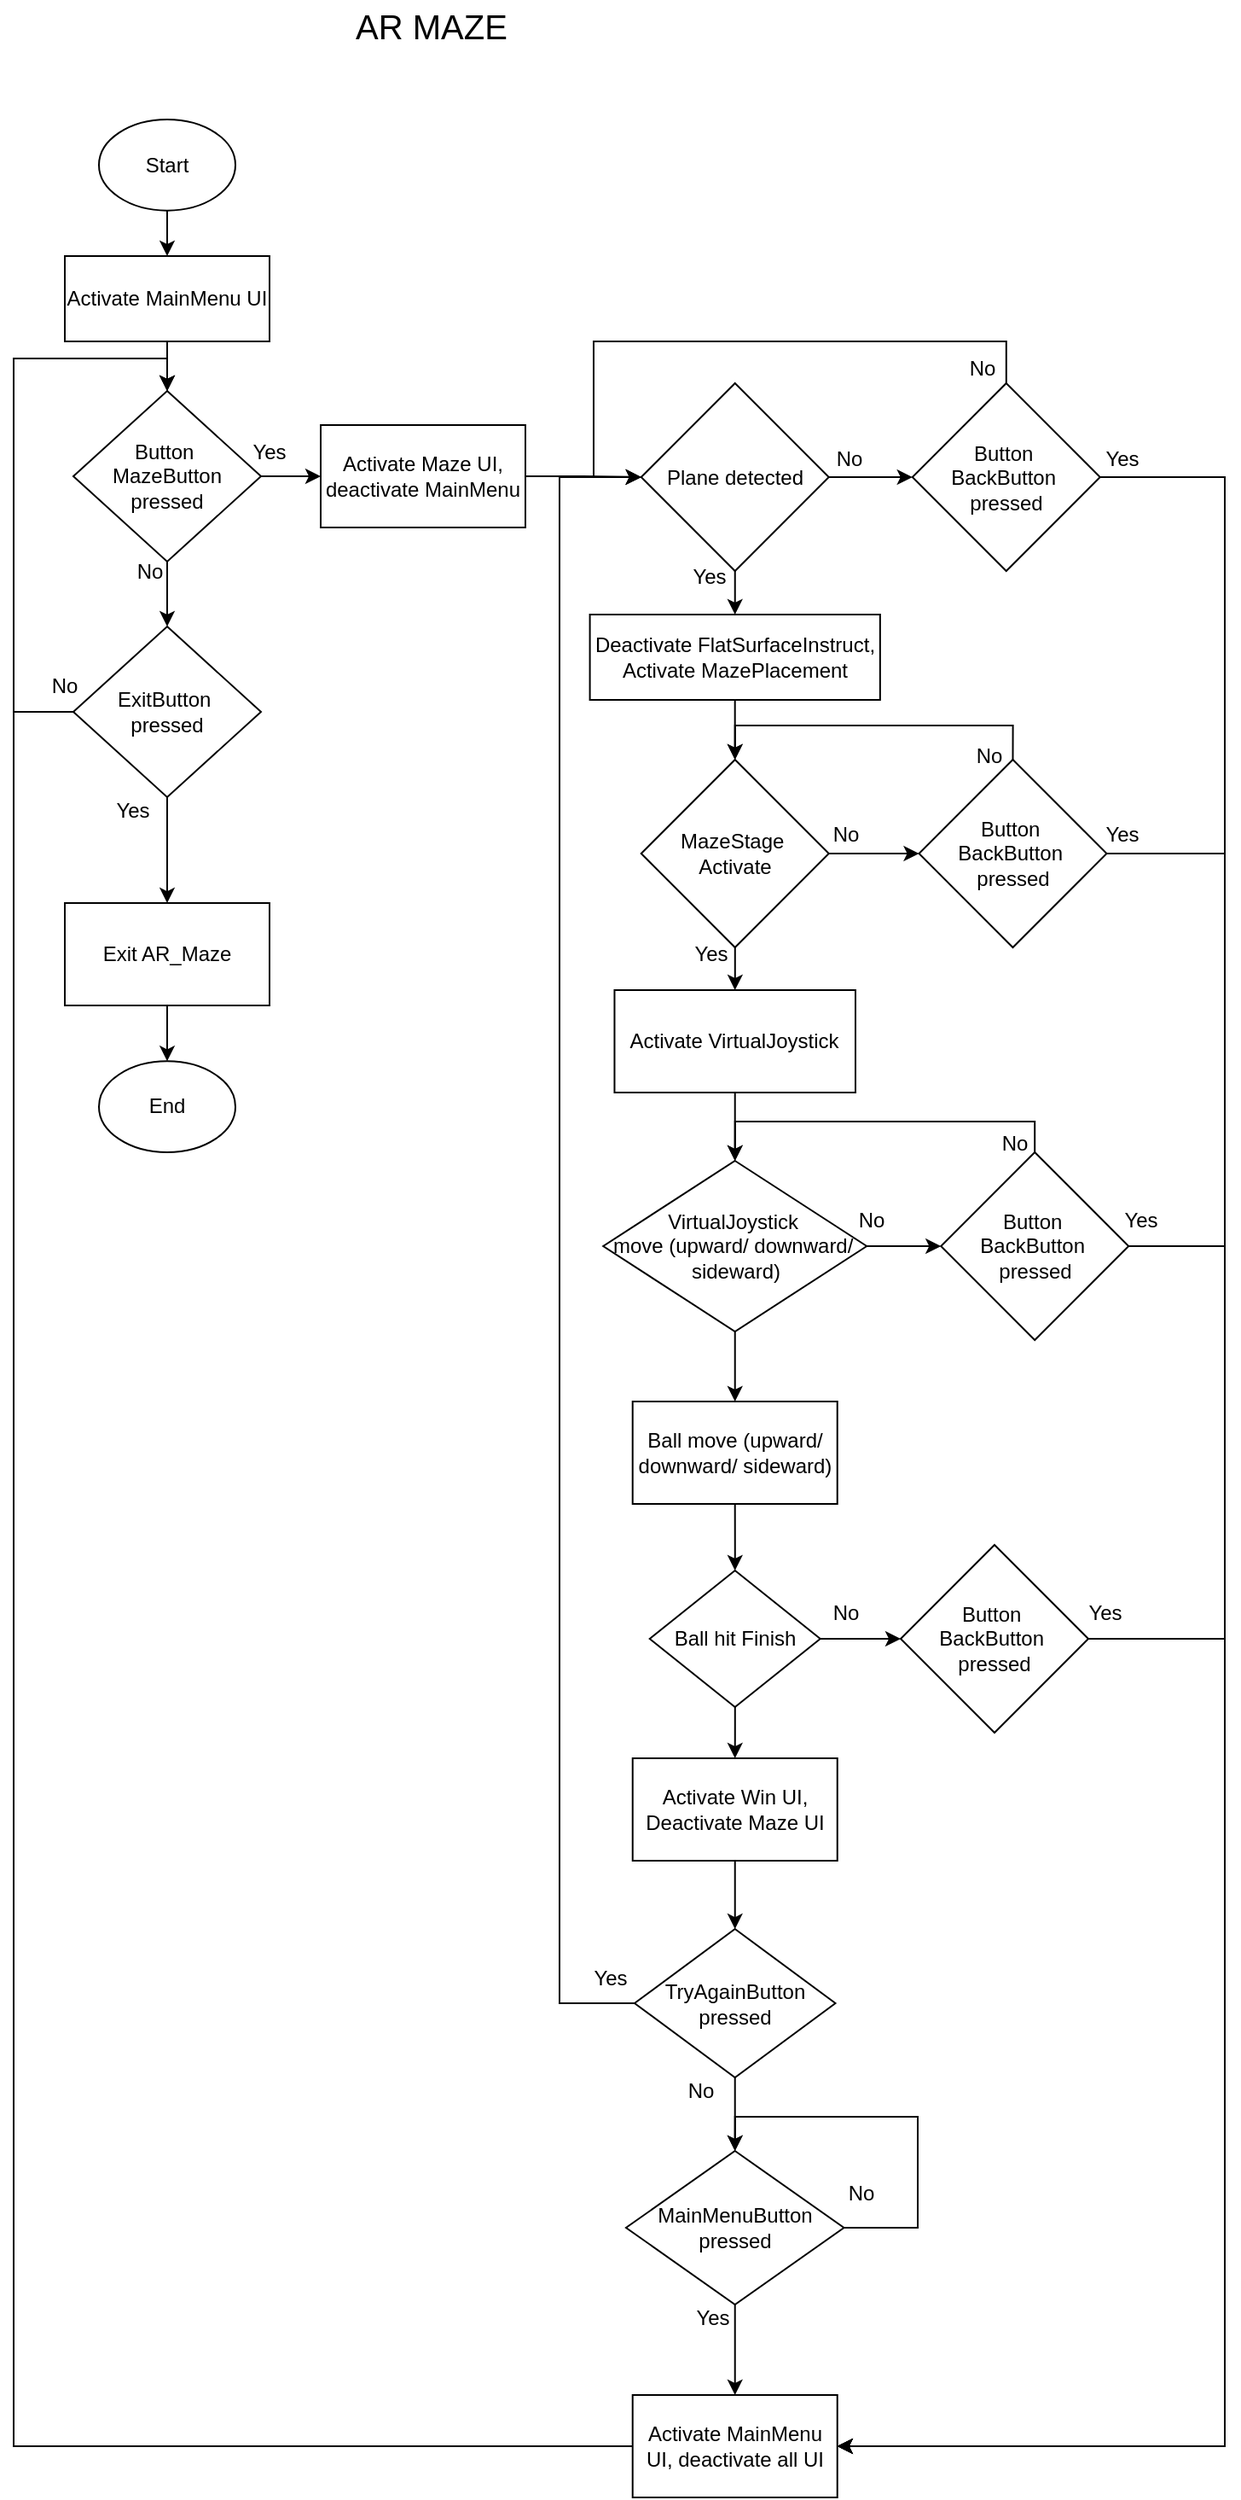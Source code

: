 <mxfile version="24.3.1" type="device">
  <diagram name="Page-1" id="pzeMYIyEBwPFijjUEeZY">
    <mxGraphModel dx="868" dy="485" grid="1" gridSize="10" guides="1" tooltips="1" connect="1" arrows="1" fold="1" page="1" pageScale="1" pageWidth="850" pageHeight="1100" math="0" shadow="0">
      <root>
        <mxCell id="0" />
        <mxCell id="1" parent="0" />
        <mxCell id="yZcJDPqjgEPUYYeSHxlo-9" value="Yes" style="text;html=1;align=center;verticalAlign=middle;whiteSpace=wrap;rounded=0;" vertex="1" parent="1">
          <mxGeometry x="529" y="554" width="60" height="30" as="geometry" />
        </mxCell>
        <mxCell id="yZcJDPqjgEPUYYeSHxlo-150" style="edgeStyle=orthogonalEdgeStyle;rounded=0;orthogonalLoop=1;jettySize=auto;html=1;entryX=0.5;entryY=0;entryDx=0;entryDy=0;" edge="1" parent="1" source="yZcJDPqjgEPUYYeSHxlo-13" target="yZcJDPqjgEPUYYeSHxlo-149">
          <mxGeometry relative="1" as="geometry" />
        </mxCell>
        <mxCell id="yZcJDPqjgEPUYYeSHxlo-179" style="edgeStyle=orthogonalEdgeStyle;rounded=0;orthogonalLoop=1;jettySize=auto;html=1;entryX=0;entryY=0.5;entryDx=0;entryDy=0;" edge="1" parent="1" source="yZcJDPqjgEPUYYeSHxlo-13" target="yZcJDPqjgEPUYYeSHxlo-178">
          <mxGeometry relative="1" as="geometry" />
        </mxCell>
        <mxCell id="yZcJDPqjgEPUYYeSHxlo-13" value="Ball hit Finish" style="rhombus;whiteSpace=wrap;html=1;" vertex="1" parent="1">
          <mxGeometry x="522.87" y="930" width="100" height="80" as="geometry" />
        </mxCell>
        <mxCell id="yZcJDPqjgEPUYYeSHxlo-21" style="edgeStyle=orthogonalEdgeStyle;rounded=0;orthogonalLoop=1;jettySize=auto;html=1;exitX=0.5;exitY=1;exitDx=0;exitDy=0;" edge="1" parent="1" source="yZcJDPqjgEPUYYeSHxlo-22" target="yZcJDPqjgEPUYYeSHxlo-23">
          <mxGeometry relative="1" as="geometry">
            <mxPoint x="850.75" y="740" as="targetPoint" />
          </mxGeometry>
        </mxCell>
        <mxCell id="yZcJDPqjgEPUYYeSHxlo-176" style="edgeStyle=orthogonalEdgeStyle;rounded=0;orthogonalLoop=1;jettySize=auto;html=1;" edge="1" parent="1" source="yZcJDPqjgEPUYYeSHxlo-22" target="yZcJDPqjgEPUYYeSHxlo-172">
          <mxGeometry relative="1" as="geometry" />
        </mxCell>
        <mxCell id="yZcJDPqjgEPUYYeSHxlo-22" value="VirtualJoystick&amp;nbsp;&lt;div&gt;move&amp;nbsp;&lt;span style=&quot;background-color: initial;&quot;&gt;(upward/ downward/&amp;nbsp;&lt;/span&gt;&lt;/div&gt;&lt;div&gt;&lt;span style=&quot;background-color: initial;&quot;&gt;sideward)&lt;/span&gt;&lt;/div&gt;" style="rhombus;whiteSpace=wrap;html=1;" vertex="1" parent="1">
          <mxGeometry x="495.62" y="690" width="154.5" height="100" as="geometry" />
        </mxCell>
        <mxCell id="yZcJDPqjgEPUYYeSHxlo-28" style="edgeStyle=orthogonalEdgeStyle;rounded=0;orthogonalLoop=1;jettySize=auto;html=1;entryX=0.5;entryY=0;entryDx=0;entryDy=0;exitX=0.5;exitY=1;exitDx=0;exitDy=0;" edge="1" parent="1" source="yZcJDPqjgEPUYYeSHxlo-23" target="yZcJDPqjgEPUYYeSHxlo-13">
          <mxGeometry relative="1" as="geometry">
            <Array as="points">
              <mxPoint x="573" y="920" />
              <mxPoint x="573" y="920" />
            </Array>
          </mxGeometry>
        </mxCell>
        <mxCell id="yZcJDPqjgEPUYYeSHxlo-23" value="Ball move (upward/ downward/ sideward)" style="rounded=0;whiteSpace=wrap;html=1;" vertex="1" parent="1">
          <mxGeometry x="512.86" y="831" width="120" height="60" as="geometry" />
        </mxCell>
        <mxCell id="yZcJDPqjgEPUYYeSHxlo-26" value="No" style="text;html=1;align=center;verticalAlign=middle;whiteSpace=wrap;rounded=0;" vertex="1" parent="1">
          <mxGeometry x="610" y="264" width="60" height="30" as="geometry" />
        </mxCell>
        <mxCell id="yZcJDPqjgEPUYYeSHxlo-29" value="No" style="text;html=1;align=center;verticalAlign=middle;whiteSpace=wrap;rounded=0;" vertex="1" parent="1">
          <mxGeometry x="608" y="484" width="60" height="30" as="geometry" />
        </mxCell>
        <mxCell id="yZcJDPqjgEPUYYeSHxlo-33" value="No" style="text;html=1;align=center;verticalAlign=middle;whiteSpace=wrap;rounded=0;" vertex="1" parent="1">
          <mxGeometry x="608" y="940" width="60" height="30" as="geometry" />
        </mxCell>
        <mxCell id="yZcJDPqjgEPUYYeSHxlo-182" style="edgeStyle=orthogonalEdgeStyle;rounded=0;orthogonalLoop=1;jettySize=auto;html=1;entryX=0;entryY=0.5;entryDx=0;entryDy=0;" edge="1" parent="1" source="yZcJDPqjgEPUYYeSHxlo-38" target="yZcJDPqjgEPUYYeSHxlo-145">
          <mxGeometry relative="1" as="geometry">
            <Array as="points">
              <mxPoint x="470" y="1184" />
              <mxPoint x="470" y="290" />
            </Array>
          </mxGeometry>
        </mxCell>
        <mxCell id="yZcJDPqjgEPUYYeSHxlo-183" style="edgeStyle=orthogonalEdgeStyle;rounded=0;orthogonalLoop=1;jettySize=auto;html=1;entryX=0.5;entryY=0;entryDx=0;entryDy=0;" edge="1" parent="1" source="yZcJDPqjgEPUYYeSHxlo-38" target="yZcJDPqjgEPUYYeSHxlo-43">
          <mxGeometry relative="1" as="geometry" />
        </mxCell>
        <mxCell id="yZcJDPqjgEPUYYeSHxlo-38" value="TryAgainButton pressed" style="rhombus;whiteSpace=wrap;html=1;" vertex="1" parent="1">
          <mxGeometry x="513.99" y="1140" width="117.75" height="87" as="geometry" />
        </mxCell>
        <mxCell id="yZcJDPqjgEPUYYeSHxlo-41" value="Yes" style="text;html=1;align=center;verticalAlign=middle;whiteSpace=wrap;rounded=0;" vertex="1" parent="1">
          <mxGeometry x="470" y="1154" width="60" height="30" as="geometry" />
        </mxCell>
        <mxCell id="yZcJDPqjgEPUYYeSHxlo-55" value="" style="edgeStyle=orthogonalEdgeStyle;rounded=0;orthogonalLoop=1;jettySize=auto;html=1;exitX=0.5;exitY=1;exitDx=0;exitDy=0;" edge="1" parent="1" source="yZcJDPqjgEPUYYeSHxlo-43" target="yZcJDPqjgEPUYYeSHxlo-54">
          <mxGeometry relative="1" as="geometry" />
        </mxCell>
        <mxCell id="yZcJDPqjgEPUYYeSHxlo-43" value="MainMenuButton pressed" style="rhombus;whiteSpace=wrap;html=1;" vertex="1" parent="1">
          <mxGeometry x="508.99" y="1270" width="127.75" height="90" as="geometry" />
        </mxCell>
        <mxCell id="yZcJDPqjgEPUYYeSHxlo-47" value="Yes" style="text;html=1;align=center;verticalAlign=middle;whiteSpace=wrap;rounded=0;" vertex="1" parent="1">
          <mxGeometry x="760" y="940" width="60" height="30" as="geometry" />
        </mxCell>
        <mxCell id="yZcJDPqjgEPUYYeSHxlo-49" value="No" style="text;html=1;align=center;verticalAlign=middle;whiteSpace=wrap;rounded=0;" vertex="1" parent="1">
          <mxGeometry x="522.87" y="1220" width="60" height="30" as="geometry" />
        </mxCell>
        <mxCell id="yZcJDPqjgEPUYYeSHxlo-112" style="edgeStyle=orthogonalEdgeStyle;rounded=0;orthogonalLoop=1;jettySize=auto;html=1;entryX=0.5;entryY=0;entryDx=0;entryDy=0;exitX=0;exitY=0.5;exitDx=0;exitDy=0;" edge="1" parent="1" source="yZcJDPqjgEPUYYeSHxlo-54" target="yZcJDPqjgEPUYYeSHxlo-66">
          <mxGeometry relative="1" as="geometry">
            <Array as="points">
              <mxPoint x="150" y="1443" />
              <mxPoint x="150" y="220" />
              <mxPoint x="240" y="220" />
            </Array>
          </mxGeometry>
        </mxCell>
        <mxCell id="yZcJDPqjgEPUYYeSHxlo-54" value="Activate MainMenu UI, deactivate all UI" style="whiteSpace=wrap;html=1;" vertex="1" parent="1">
          <mxGeometry x="512.86" y="1413" width="120" height="60" as="geometry" />
        </mxCell>
        <mxCell id="yZcJDPqjgEPUYYeSHxlo-57" value="No" style="text;html=1;align=center;verticalAlign=middle;whiteSpace=wrap;rounded=0;" vertex="1" parent="1">
          <mxGeometry x="616.87" y="1280" width="60" height="30" as="geometry" />
        </mxCell>
        <mxCell id="yZcJDPqjgEPUYYeSHxlo-58" value="Yes" style="text;html=1;align=center;verticalAlign=middle;whiteSpace=wrap;rounded=0;" vertex="1" parent="1">
          <mxGeometry x="530" y="1353" width="60" height="30" as="geometry" />
        </mxCell>
        <mxCell id="yZcJDPqjgEPUYYeSHxlo-60" value="AR MAZE" style="text;html=1;align=center;verticalAlign=middle;whiteSpace=wrap;rounded=0;perimeterSpacing=13;fontSize=20;" vertex="1" parent="1">
          <mxGeometry x="300" y="10" width="190" height="30" as="geometry" />
        </mxCell>
        <mxCell id="yZcJDPqjgEPUYYeSHxlo-65" value="" style="edgeStyle=orthogonalEdgeStyle;rounded=0;orthogonalLoop=1;jettySize=auto;html=1;" edge="1" parent="1" source="yZcJDPqjgEPUYYeSHxlo-63" target="yZcJDPqjgEPUYYeSHxlo-64">
          <mxGeometry relative="1" as="geometry" />
        </mxCell>
        <mxCell id="yZcJDPqjgEPUYYeSHxlo-63" value="Start" style="ellipse;whiteSpace=wrap;html=1;" vertex="1" parent="1">
          <mxGeometry x="200" y="80" width="80" height="53.33" as="geometry" />
        </mxCell>
        <mxCell id="yZcJDPqjgEPUYYeSHxlo-67" value="" style="edgeStyle=orthogonalEdgeStyle;rounded=0;orthogonalLoop=1;jettySize=auto;html=1;" edge="1" parent="1" source="yZcJDPqjgEPUYYeSHxlo-64" target="yZcJDPqjgEPUYYeSHxlo-66">
          <mxGeometry relative="1" as="geometry" />
        </mxCell>
        <mxCell id="yZcJDPqjgEPUYYeSHxlo-64" value="Activate MainMenu UI" style="whiteSpace=wrap;html=1;" vertex="1" parent="1">
          <mxGeometry x="180" y="160" width="120" height="50" as="geometry" />
        </mxCell>
        <mxCell id="yZcJDPqjgEPUYYeSHxlo-70" style="edgeStyle=orthogonalEdgeStyle;rounded=0;orthogonalLoop=1;jettySize=auto;html=1;" edge="1" parent="1" source="yZcJDPqjgEPUYYeSHxlo-66" target="yZcJDPqjgEPUYYeSHxlo-69">
          <mxGeometry relative="1" as="geometry">
            <mxPoint x="240.0" y="380" as="targetPoint" />
          </mxGeometry>
        </mxCell>
        <mxCell id="yZcJDPqjgEPUYYeSHxlo-81" style="edgeStyle=orthogonalEdgeStyle;rounded=0;orthogonalLoop=1;jettySize=auto;html=1;exitX=1;exitY=0.5;exitDx=0;exitDy=0;entryX=0;entryY=0.5;entryDx=0;entryDy=0;" edge="1" parent="1" source="yZcJDPqjgEPUYYeSHxlo-66" target="yZcJDPqjgEPUYYeSHxlo-138">
          <mxGeometry relative="1" as="geometry">
            <mxPoint x="310" y="300" as="targetPoint" />
            <Array as="points">
              <mxPoint x="330" y="289" />
              <mxPoint x="330" y="289" />
            </Array>
          </mxGeometry>
        </mxCell>
        <mxCell id="yZcJDPqjgEPUYYeSHxlo-66" value="Button&amp;nbsp;&lt;div&gt;MazeButton pressed&lt;/div&gt;" style="rhombus;whiteSpace=wrap;html=1;" vertex="1" parent="1">
          <mxGeometry x="185" y="239" width="110" height="100" as="geometry" />
        </mxCell>
        <mxCell id="yZcJDPqjgEPUYYeSHxlo-77" style="edgeStyle=orthogonalEdgeStyle;rounded=0;orthogonalLoop=1;jettySize=auto;html=1;entryX=0.5;entryY=0;entryDx=0;entryDy=0;exitX=0;exitY=0.5;exitDx=0;exitDy=0;" edge="1" parent="1" source="yZcJDPqjgEPUYYeSHxlo-69" target="yZcJDPqjgEPUYYeSHxlo-66">
          <mxGeometry relative="1" as="geometry">
            <Array as="points">
              <mxPoint x="150" y="427" />
              <mxPoint x="150" y="220" />
              <mxPoint x="240" y="220" />
            </Array>
          </mxGeometry>
        </mxCell>
        <mxCell id="yZcJDPqjgEPUYYeSHxlo-80" style="edgeStyle=orthogonalEdgeStyle;rounded=0;orthogonalLoop=1;jettySize=auto;html=1;exitX=0.5;exitY=1;exitDx=0;exitDy=0;entryX=0.5;entryY=0;entryDx=0;entryDy=0;" edge="1" parent="1" source="yZcJDPqjgEPUYYeSHxlo-69" target="yZcJDPqjgEPUYYeSHxlo-186">
          <mxGeometry relative="1" as="geometry">
            <mxPoint x="240" y="510" as="targetPoint" />
          </mxGeometry>
        </mxCell>
        <mxCell id="yZcJDPqjgEPUYYeSHxlo-69" value="ExitButton&amp;nbsp;&lt;div&gt;pressed&lt;/div&gt;" style="rhombus;whiteSpace=wrap;html=1;" vertex="1" parent="1">
          <mxGeometry x="185" y="377.0" width="110" height="100" as="geometry" />
        </mxCell>
        <mxCell id="yZcJDPqjgEPUYYeSHxlo-72" value="No" style="text;html=1;align=center;verticalAlign=middle;whiteSpace=wrap;rounded=0;" vertex="1" parent="1">
          <mxGeometry x="150" y="397.0" width="60" height="30" as="geometry" />
        </mxCell>
        <mxCell id="yZcJDPqjgEPUYYeSHxlo-74" value="No" style="text;html=1;align=center;verticalAlign=middle;whiteSpace=wrap;rounded=0;" vertex="1" parent="1">
          <mxGeometry x="200" y="330" width="60" height="30" as="geometry" />
        </mxCell>
        <mxCell id="yZcJDPqjgEPUYYeSHxlo-79" value="End" style="ellipse;whiteSpace=wrap;html=1;" vertex="1" parent="1">
          <mxGeometry x="200" y="631.67" width="80" height="53.33" as="geometry" />
        </mxCell>
        <mxCell id="yZcJDPqjgEPUYYeSHxlo-88" style="edgeStyle=orthogonalEdgeStyle;rounded=0;orthogonalLoop=1;jettySize=auto;html=1;" edge="1" parent="1" source="yZcJDPqjgEPUYYeSHxlo-86" target="yZcJDPqjgEPUYYeSHxlo-22">
          <mxGeometry relative="1" as="geometry">
            <mxPoint x="735.75" y="630" as="targetPoint" />
            <Array as="points" />
          </mxGeometry>
        </mxCell>
        <mxCell id="yZcJDPqjgEPUYYeSHxlo-86" value="&lt;div&gt;Activate &lt;span style=&quot;background-color: initial;&quot;&gt;VirtualJoystick&lt;/span&gt;&lt;/div&gt;" style="whiteSpace=wrap;html=1;" vertex="1" parent="1">
          <mxGeometry x="502.24" y="590" width="141.25" height="60" as="geometry" />
        </mxCell>
        <mxCell id="yZcJDPqjgEPUYYeSHxlo-99" value="Yes" style="text;html=1;align=center;verticalAlign=middle;whiteSpace=wrap;rounded=0;" vertex="1" parent="1">
          <mxGeometry x="270" y="260" width="60" height="30" as="geometry" />
        </mxCell>
        <mxCell id="yZcJDPqjgEPUYYeSHxlo-100" value="Yes" style="text;html=1;align=center;verticalAlign=middle;whiteSpace=wrap;rounded=0;" vertex="1" parent="1">
          <mxGeometry x="190" y="470" width="60" height="30" as="geometry" />
        </mxCell>
        <mxCell id="yZcJDPqjgEPUYYeSHxlo-139" style="edgeStyle=orthogonalEdgeStyle;rounded=0;orthogonalLoop=1;jettySize=auto;html=1;exitX=1;exitY=0.5;exitDx=0;exitDy=0;entryX=0;entryY=0.5;entryDx=0;entryDy=0;" edge="1" parent="1" source="yZcJDPqjgEPUYYeSHxlo-138" target="yZcJDPqjgEPUYYeSHxlo-145">
          <mxGeometry relative="1" as="geometry">
            <mxPoint x="473" y="289.002" as="sourcePoint" />
            <mxPoint x="517.87" y="289" as="targetPoint" />
          </mxGeometry>
        </mxCell>
        <mxCell id="yZcJDPqjgEPUYYeSHxlo-138" value="Activate Maze UI, deactivate MainMenu" style="rounded=0;whiteSpace=wrap;html=1;" vertex="1" parent="1">
          <mxGeometry x="330" y="259.002" width="120" height="60" as="geometry" />
        </mxCell>
        <mxCell id="yZcJDPqjgEPUYYeSHxlo-154" style="edgeStyle=orthogonalEdgeStyle;rounded=0;orthogonalLoop=1;jettySize=auto;html=1;" edge="1" parent="1" source="yZcJDPqjgEPUYYeSHxlo-140" target="yZcJDPqjgEPUYYeSHxlo-86">
          <mxGeometry relative="1" as="geometry" />
        </mxCell>
        <mxCell id="yZcJDPqjgEPUYYeSHxlo-165" style="edgeStyle=orthogonalEdgeStyle;rounded=0;orthogonalLoop=1;jettySize=auto;html=1;entryX=0;entryY=0.5;entryDx=0;entryDy=0;" edge="1" parent="1" source="yZcJDPqjgEPUYYeSHxlo-140" target="yZcJDPqjgEPUYYeSHxlo-163">
          <mxGeometry relative="1" as="geometry" />
        </mxCell>
        <mxCell id="yZcJDPqjgEPUYYeSHxlo-140" value="MazeStage&amp;nbsp;&lt;div&gt;Activate&lt;/div&gt;" style="rhombus;whiteSpace=wrap;html=1;" vertex="1" parent="1">
          <mxGeometry x="517.87" y="455" width="110" height="110" as="geometry" />
        </mxCell>
        <mxCell id="yZcJDPqjgEPUYYeSHxlo-142" value="Yes" style="text;html=1;align=center;verticalAlign=middle;whiteSpace=wrap;rounded=0;" vertex="1" parent="1">
          <mxGeometry x="528" y="333" width="60" height="30" as="geometry" />
        </mxCell>
        <mxCell id="yZcJDPqjgEPUYYeSHxlo-146" style="edgeStyle=orthogonalEdgeStyle;rounded=0;orthogonalLoop=1;jettySize=auto;html=1;entryX=0.5;entryY=0;entryDx=0;entryDy=0;" edge="1" parent="1" source="yZcJDPqjgEPUYYeSHxlo-143" target="yZcJDPqjgEPUYYeSHxlo-140">
          <mxGeometry relative="1" as="geometry" />
        </mxCell>
        <mxCell id="yZcJDPqjgEPUYYeSHxlo-143" value="Deactivate FlatSurfaceInstruct,&lt;div&gt;Activate MazePlacement&lt;/div&gt;" style="rounded=0;whiteSpace=wrap;html=1;" vertex="1" parent="1">
          <mxGeometry x="487.8" y="370" width="170.13" height="50" as="geometry" />
        </mxCell>
        <mxCell id="yZcJDPqjgEPUYYeSHxlo-144" style="edgeStyle=orthogonalEdgeStyle;rounded=0;orthogonalLoop=1;jettySize=auto;html=1;exitX=0.5;exitY=1;exitDx=0;exitDy=0;entryX=0.5;entryY=0;entryDx=0;entryDy=0;" edge="1" parent="1" source="yZcJDPqjgEPUYYeSHxlo-145" target="yZcJDPqjgEPUYYeSHxlo-143">
          <mxGeometry relative="1" as="geometry" />
        </mxCell>
        <mxCell id="yZcJDPqjgEPUYYeSHxlo-157" style="edgeStyle=orthogonalEdgeStyle;rounded=0;orthogonalLoop=1;jettySize=auto;html=1;entryX=0;entryY=0.5;entryDx=0;entryDy=0;" edge="1" parent="1" source="yZcJDPqjgEPUYYeSHxlo-145" target="yZcJDPqjgEPUYYeSHxlo-155">
          <mxGeometry relative="1" as="geometry" />
        </mxCell>
        <mxCell id="yZcJDPqjgEPUYYeSHxlo-145" value="Plane detected" style="rhombus;whiteSpace=wrap;html=1;" vertex="1" parent="1">
          <mxGeometry x="517.87" y="234.5" width="110" height="110" as="geometry" />
        </mxCell>
        <mxCell id="yZcJDPqjgEPUYYeSHxlo-181" style="edgeStyle=orthogonalEdgeStyle;rounded=0;orthogonalLoop=1;jettySize=auto;html=1;" edge="1" parent="1" source="yZcJDPqjgEPUYYeSHxlo-149" target="yZcJDPqjgEPUYYeSHxlo-38">
          <mxGeometry relative="1" as="geometry" />
        </mxCell>
        <mxCell id="yZcJDPqjgEPUYYeSHxlo-149" value="Activate Win UI, Deactivate Maze UI" style="rounded=0;whiteSpace=wrap;html=1;" vertex="1" parent="1">
          <mxGeometry x="512.87" y="1040" width="120" height="60" as="geometry" />
        </mxCell>
        <mxCell id="yZcJDPqjgEPUYYeSHxlo-158" value="" style="edgeStyle=orthogonalEdgeStyle;rounded=0;orthogonalLoop=1;jettySize=auto;html=1;entryX=0;entryY=0.5;entryDx=0;entryDy=0;" edge="1" parent="1" source="yZcJDPqjgEPUYYeSHxlo-155" target="yZcJDPqjgEPUYYeSHxlo-145">
          <mxGeometry relative="1" as="geometry">
            <Array as="points">
              <mxPoint x="732" y="210" />
              <mxPoint x="490" y="210" />
              <mxPoint x="490" y="290" />
            </Array>
          </mxGeometry>
        </mxCell>
        <mxCell id="yZcJDPqjgEPUYYeSHxlo-162" style="edgeStyle=orthogonalEdgeStyle;rounded=0;orthogonalLoop=1;jettySize=auto;html=1;entryX=1;entryY=0.5;entryDx=0;entryDy=0;" edge="1" parent="1" source="yZcJDPqjgEPUYYeSHxlo-155" target="yZcJDPqjgEPUYYeSHxlo-54">
          <mxGeometry relative="1" as="geometry">
            <mxPoint x="980" y="1230.667" as="targetPoint" />
            <Array as="points">
              <mxPoint x="860" y="289" />
              <mxPoint x="860" y="1443" />
            </Array>
          </mxGeometry>
        </mxCell>
        <mxCell id="yZcJDPqjgEPUYYeSHxlo-155" value="Button&amp;nbsp;&lt;div&gt;BackButton&amp;nbsp;&lt;/div&gt;&lt;div&gt;pressed&lt;/div&gt;" style="rhombus;whiteSpace=wrap;html=1;" vertex="1" parent="1">
          <mxGeometry x="676.87" y="234.5" width="110" height="110" as="geometry" />
        </mxCell>
        <mxCell id="yZcJDPqjgEPUYYeSHxlo-159" value="No" style="text;html=1;align=center;verticalAlign=middle;whiteSpace=wrap;rounded=0;" vertex="1" parent="1">
          <mxGeometry x="687.75" y="211" width="60" height="30" as="geometry" />
        </mxCell>
        <mxCell id="yZcJDPqjgEPUYYeSHxlo-166" style="edgeStyle=orthogonalEdgeStyle;rounded=0;orthogonalLoop=1;jettySize=auto;html=1;entryX=1;entryY=0.5;entryDx=0;entryDy=0;" edge="1" parent="1" source="yZcJDPqjgEPUYYeSHxlo-163" target="yZcJDPqjgEPUYYeSHxlo-54">
          <mxGeometry relative="1" as="geometry">
            <mxPoint x="810" y="1220" as="targetPoint" />
            <Array as="points">
              <mxPoint x="860" y="510" />
              <mxPoint x="860" y="1443" />
            </Array>
          </mxGeometry>
        </mxCell>
        <mxCell id="yZcJDPqjgEPUYYeSHxlo-163" value="Button&amp;nbsp;&lt;div&gt;BackButton&amp;nbsp;&lt;/div&gt;&lt;div&gt;pressed&lt;/div&gt;" style="rhombus;whiteSpace=wrap;html=1;" vertex="1" parent="1">
          <mxGeometry x="680.75" y="455" width="110" height="110" as="geometry" />
        </mxCell>
        <mxCell id="yZcJDPqjgEPUYYeSHxlo-164" style="edgeStyle=orthogonalEdgeStyle;rounded=0;orthogonalLoop=1;jettySize=auto;html=1;entryX=0.5;entryY=0;entryDx=0;entryDy=0;exitX=0.5;exitY=0;exitDx=0;exitDy=0;" edge="1" parent="1" source="yZcJDPqjgEPUYYeSHxlo-163" target="yZcJDPqjgEPUYYeSHxlo-140">
          <mxGeometry relative="1" as="geometry" />
        </mxCell>
        <mxCell id="yZcJDPqjgEPUYYeSHxlo-167" value="No" style="text;html=1;align=center;verticalAlign=middle;whiteSpace=wrap;rounded=0;" vertex="1" parent="1">
          <mxGeometry x="692" y="438" width="60" height="30" as="geometry" />
        </mxCell>
        <mxCell id="yZcJDPqjgEPUYYeSHxlo-168" value="Yes" style="text;html=1;align=center;verticalAlign=middle;whiteSpace=wrap;rounded=0;" vertex="1" parent="1">
          <mxGeometry x="770" y="484" width="60" height="30" as="geometry" />
        </mxCell>
        <mxCell id="yZcJDPqjgEPUYYeSHxlo-169" value="Yes" style="text;html=1;align=center;verticalAlign=middle;whiteSpace=wrap;rounded=0;" vertex="1" parent="1">
          <mxGeometry x="770" y="264" width="60" height="30" as="geometry" />
        </mxCell>
        <mxCell id="yZcJDPqjgEPUYYeSHxlo-171" value="No" style="text;html=1;align=center;verticalAlign=middle;whiteSpace=wrap;rounded=0;" vertex="1" parent="1">
          <mxGeometry x="622.87" y="710" width="60" height="30" as="geometry" />
        </mxCell>
        <mxCell id="yZcJDPqjgEPUYYeSHxlo-175" style="edgeStyle=orthogonalEdgeStyle;rounded=0;orthogonalLoop=1;jettySize=auto;html=1;entryX=0.5;entryY=0;entryDx=0;entryDy=0;" edge="1" parent="1" source="yZcJDPqjgEPUYYeSHxlo-172" target="yZcJDPqjgEPUYYeSHxlo-22">
          <mxGeometry relative="1" as="geometry">
            <Array as="points">
              <mxPoint x="749" y="667" />
              <mxPoint x="573" y="667" />
            </Array>
          </mxGeometry>
        </mxCell>
        <mxCell id="yZcJDPqjgEPUYYeSHxlo-177" style="edgeStyle=orthogonalEdgeStyle;rounded=0;orthogonalLoop=1;jettySize=auto;html=1;entryX=1;entryY=0.5;entryDx=0;entryDy=0;" edge="1" parent="1" source="yZcJDPqjgEPUYYeSHxlo-172" target="yZcJDPqjgEPUYYeSHxlo-54">
          <mxGeometry relative="1" as="geometry">
            <mxPoint x="1021.333" y="820" as="targetPoint" />
            <Array as="points">
              <mxPoint x="860" y="740" />
              <mxPoint x="860" y="1443" />
            </Array>
          </mxGeometry>
        </mxCell>
        <mxCell id="yZcJDPqjgEPUYYeSHxlo-172" value="Button&amp;nbsp;&lt;div&gt;BackButton&amp;nbsp;&lt;/div&gt;&lt;div&gt;pressed&lt;/div&gt;" style="rhombus;whiteSpace=wrap;html=1;" vertex="1" parent="1">
          <mxGeometry x="693.62" y="685" width="110" height="110" as="geometry" />
        </mxCell>
        <mxCell id="yZcJDPqjgEPUYYeSHxlo-173" value="No" style="text;html=1;align=center;verticalAlign=middle;whiteSpace=wrap;rounded=0;" vertex="1" parent="1">
          <mxGeometry x="706.87" y="665" width="60" height="30" as="geometry" />
        </mxCell>
        <mxCell id="yZcJDPqjgEPUYYeSHxlo-174" value="Yes" style="text;html=1;align=center;verticalAlign=middle;whiteSpace=wrap;rounded=0;" vertex="1" parent="1">
          <mxGeometry x="781" y="710" width="60" height="30" as="geometry" />
        </mxCell>
        <mxCell id="yZcJDPqjgEPUYYeSHxlo-180" style="edgeStyle=orthogonalEdgeStyle;rounded=0;orthogonalLoop=1;jettySize=auto;html=1;entryX=1;entryY=0.5;entryDx=0;entryDy=0;" edge="1" parent="1" source="yZcJDPqjgEPUYYeSHxlo-178" target="yZcJDPqjgEPUYYeSHxlo-54">
          <mxGeometry relative="1" as="geometry">
            <mxPoint x="1050" y="1030" as="targetPoint" />
            <Array as="points">
              <mxPoint x="860" y="970" />
              <mxPoint x="860" y="1443" />
            </Array>
          </mxGeometry>
        </mxCell>
        <mxCell id="yZcJDPqjgEPUYYeSHxlo-178" value="Button&amp;nbsp;&lt;div&gt;BackButton&amp;nbsp;&lt;/div&gt;&lt;div&gt;pressed&lt;/div&gt;" style="rhombus;whiteSpace=wrap;html=1;" vertex="1" parent="1">
          <mxGeometry x="670" y="915" width="110" height="110" as="geometry" />
        </mxCell>
        <mxCell id="yZcJDPqjgEPUYYeSHxlo-185" style="edgeStyle=orthogonalEdgeStyle;rounded=0;orthogonalLoop=1;jettySize=auto;html=1;exitX=1;exitY=0.5;exitDx=0;exitDy=0;entryX=0.5;entryY=0;entryDx=0;entryDy=0;" edge="1" parent="1" source="yZcJDPqjgEPUYYeSHxlo-43" target="yZcJDPqjgEPUYYeSHxlo-43">
          <mxGeometry relative="1" as="geometry">
            <mxPoint x="590" y="1260" as="targetPoint" />
            <Array as="points">
              <mxPoint x="680" y="1315" />
              <mxPoint x="680" y="1250" />
              <mxPoint x="573" y="1250" />
            </Array>
          </mxGeometry>
        </mxCell>
        <mxCell id="yZcJDPqjgEPUYYeSHxlo-187" style="edgeStyle=orthogonalEdgeStyle;rounded=0;orthogonalLoop=1;jettySize=auto;html=1;entryX=0.5;entryY=0;entryDx=0;entryDy=0;" edge="1" parent="1" source="yZcJDPqjgEPUYYeSHxlo-186" target="yZcJDPqjgEPUYYeSHxlo-79">
          <mxGeometry relative="1" as="geometry" />
        </mxCell>
        <mxCell id="yZcJDPqjgEPUYYeSHxlo-186" value="Exit AR_Maze" style="rounded=0;whiteSpace=wrap;html=1;" vertex="1" parent="1">
          <mxGeometry x="180" y="539.002" width="120" height="60" as="geometry" />
        </mxCell>
      </root>
    </mxGraphModel>
  </diagram>
</mxfile>
